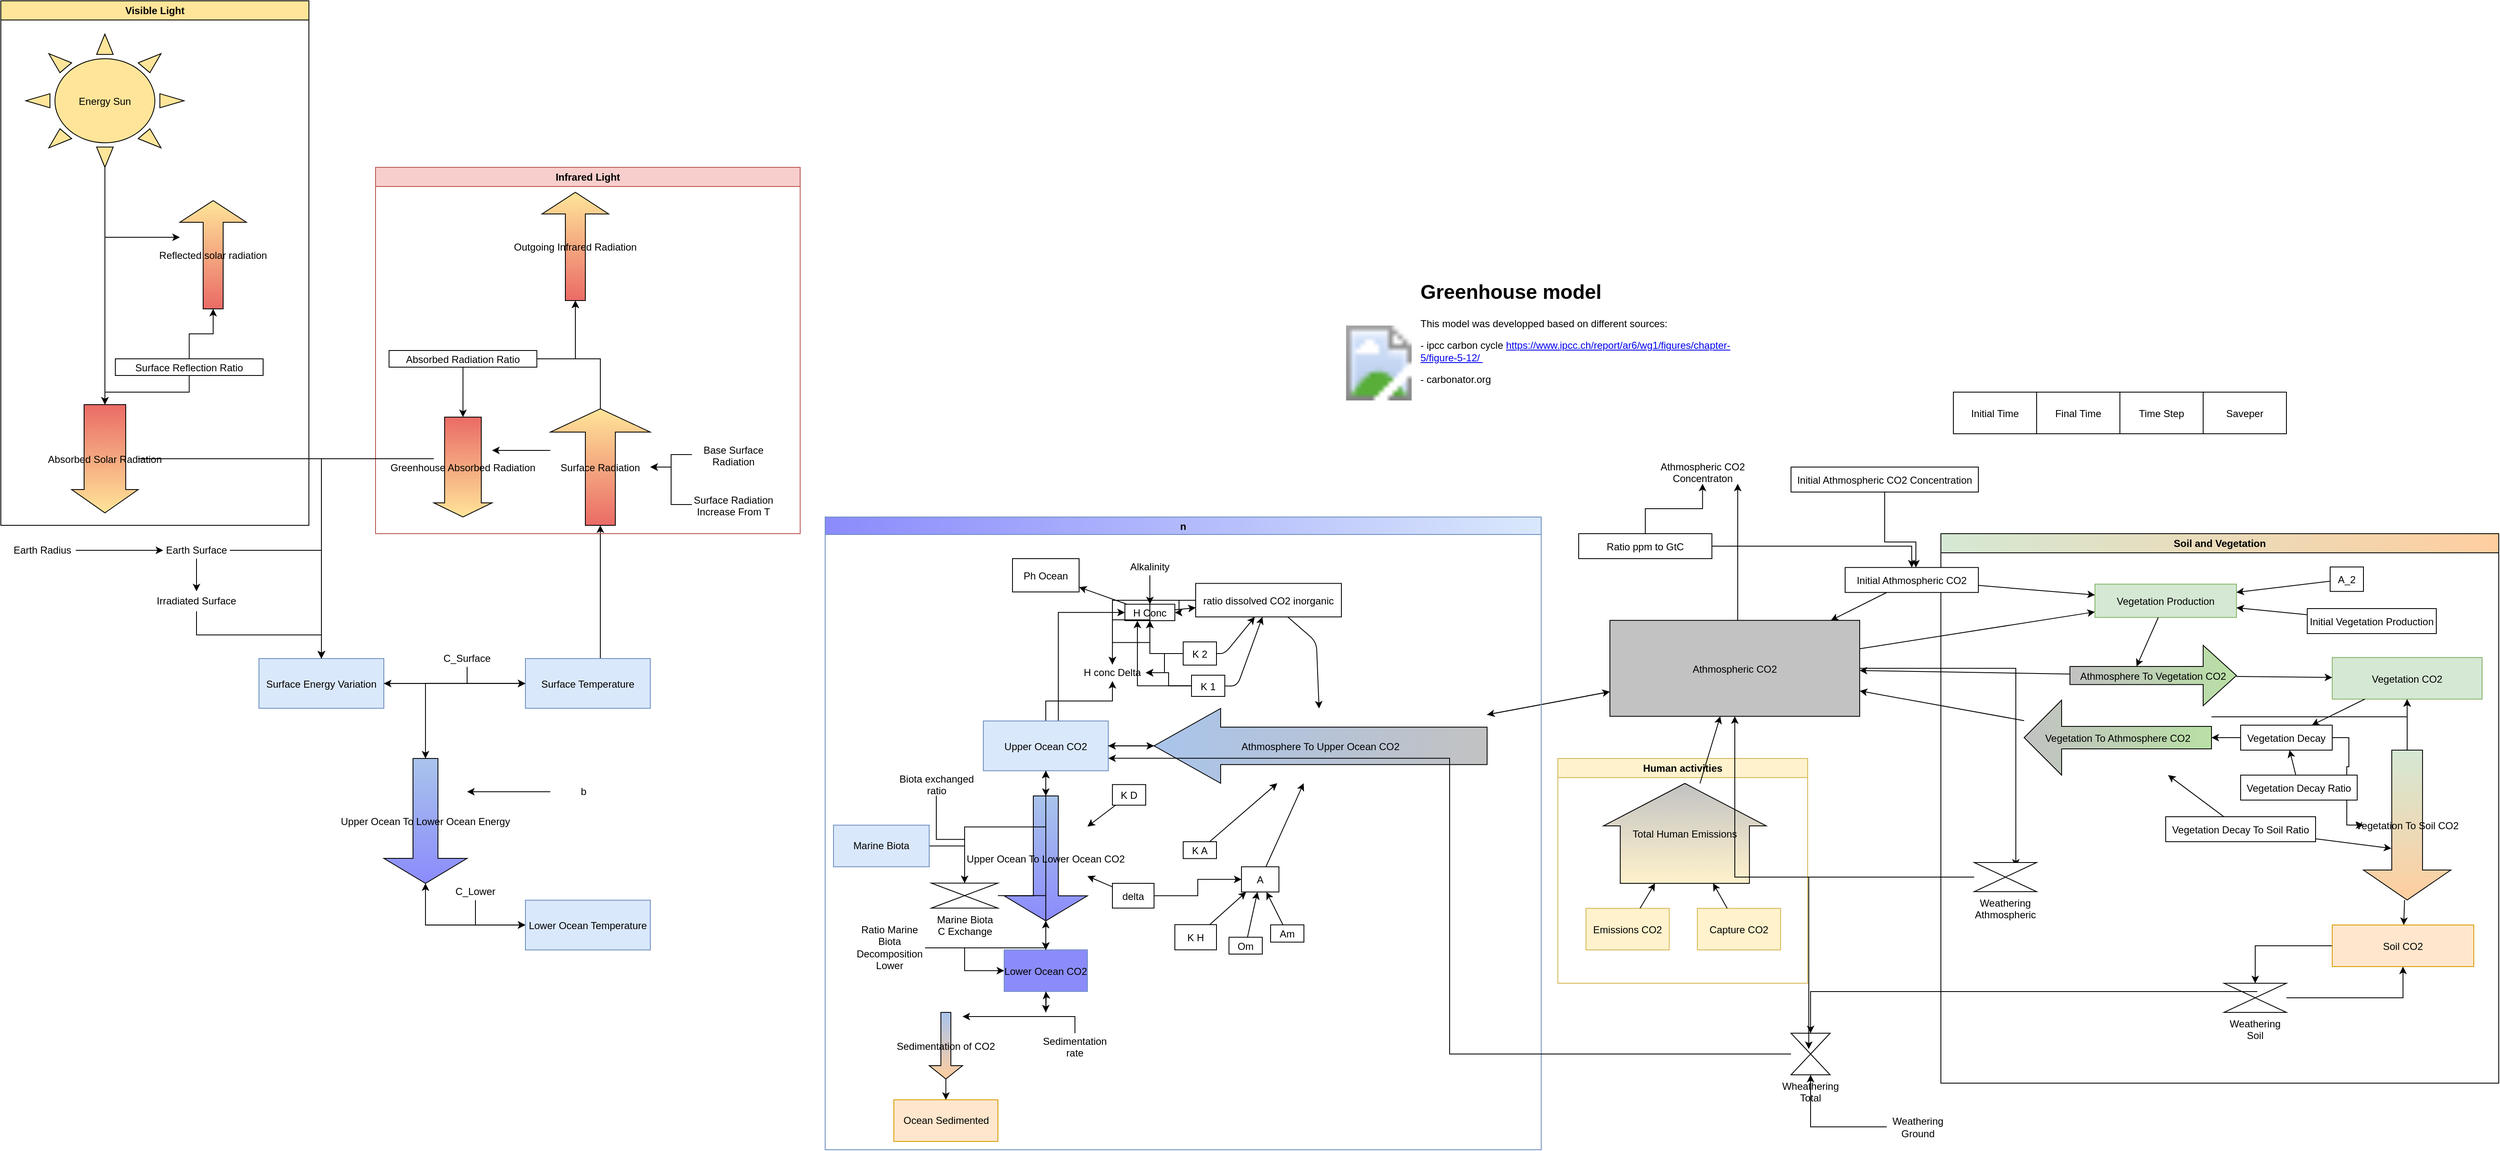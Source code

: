 <mxfile compressed="false" version="20.6.2" type="device">
  <diagram id="pysd_drawio_sectionmy_model" name="my_model">
    <mxGraphModel dx="3814" dy="1712" grid="1" gridSize="10" guides="1" tooltips="1" connect="1" arrows="1" fold="1" page="1" pageScale="1" pageWidth="850" pageHeight="1100" math="0" shadow="0">
      <root>
        <mxCell id="0" />
        <mxCell id="1" parent="0" />
        <UserObject label="%Name%" placeholders="1" Name="Initial Time" Doc="Pre industrial time" Unit="y" _initial="1750" _pysd_type="ControlVar" _equation="" id="pysddrawio-element-0">
          <mxCell style="fillColor=#FFFFFF;" parent="1" vertex="1">
            <mxGeometry x="25" y="170" width="100" height="50" as="geometry" />
          </mxCell>
        </UserObject>
        <UserObject label="%Name%" placeholders="1" Name="Final Time" Doc="End of the century" Unit="y" _initial="2100" _pysd_type="ControlVar" _equation="" id="pysddrawio-element-1">
          <mxCell style="fillColor=#FFFFFF;" parent="1" vertex="1">
            <mxGeometry x="125" y="170" width="100" height="50" as="geometry" />
          </mxCell>
        </UserObject>
        <UserObject label="%Name%" placeholders="1" Name="Time Step" Doc="Time step of the simulation" Unit="y" _initial="0.01" _pysd_type="ControlVar" _equation="" id="pysddrawio-element-2">
          <mxCell style="fillColor=#FFFFFF;" parent="1" vertex="1">
            <mxGeometry x="225" y="170" width="100" height="50" as="geometry" />
          </mxCell>
        </UserObject>
        <UserObject label="%Name%" placeholders="1" Name="Saveper" Doc="" Unit="" _initial="1" _pysd_type="ControlVar" _equation="" id="pysddrawio-element-3">
          <mxCell style="fillColor=#FFFFFF;" parent="1" vertex="1">
            <mxGeometry x="325" y="170" width="100" height="50" as="geometry" />
          </mxCell>
        </UserObject>
        <mxCell id="oy1snoEaVPCmk3zSV_ph-2" style="rounded=0;orthogonalLoop=1;jettySize=auto;html=1;edgeStyle=orthogonalEdgeStyle;" parent="1" source="pysddrawio-element-6" target="oy1snoEaVPCmk3zSV_ph-1" edge="1">
          <mxGeometry relative="1" as="geometry">
            <Array as="points">
              <mxPoint x="-234" y="340" />
              <mxPoint x="-234" y="340" />
            </Array>
          </mxGeometry>
        </mxCell>
        <mxCell id="nml4sl0TPDIv7QjSCLen-27" style="edgeStyle=orthogonalEdgeStyle;rounded=0;orthogonalLoop=1;jettySize=auto;html=1;entryX=0.667;entryY=0.143;entryDx=0;entryDy=0;entryPerimeter=0;" parent="1" source="pysddrawio-element-6" target="nml4sl0TPDIv7QjSCLen-20" edge="1">
          <mxGeometry relative="1" as="geometry" />
        </mxCell>
        <UserObject label="%Name%" placeholders="1" Name="Athmospheric CO2" Doc="Quantity of CO2 in the athmosphere" Unit="GtC" _initial="Initial Athmospheric CO2" _equation="Vegetation To Athmosphere CO2  - Athmosphere To Vegetation CO2 - Athmosphere To Upper Ocean CO2 +  Total Human Emissions -  Weathering Athmospheric " _pysd_type="IntegStructure" id="pysddrawio-element-6">
          <mxCell style="fillColor=#C2C2C2;" parent="1" vertex="1">
            <mxGeometry x="-387.5" y="444.13" width="300" height="115.25" as="geometry" />
          </mxCell>
        </UserObject>
        <mxCell id="pysddrawio-edge-pysddrawio-element-6-athmosphere_to_upper_ocean_CO2" style="" parent="1" source="pysddrawio-element-21" target="pysddrawio-element-6" edge="1">
          <mxGeometry relative="1" as="geometry" />
        </mxCell>
        <mxCell id="pysddrawio-edge-pysddrawio-element-6-athmosphere_to_vegetation_CO2" parent="1" source="pysddrawio-element-17" target="pysddrawio-element-6" edge="1">
          <mxGeometry relative="1" as="geometry" />
        </mxCell>
        <mxCell id="pysddrawio-edge-pysddrawio-element-6-vegetation_to_athmosphere_CO2" parent="1" source="pysddrawio-element-18" target="pysddrawio-element-6" edge="1">
          <mxGeometry relative="1" as="geometry" />
        </mxCell>
        <mxCell id="pysddrawio-edge-pysddrawio-element-6-initial_athmospheric_CO2" parent="1" source="pysddrawio-element-7" target="pysddrawio-element-6" edge="1">
          <mxGeometry relative="1" as="geometry" />
        </mxCell>
        <mxCell id="pysddrawio-edge-pysddrawio-element-21-athmospheric_CO2" parent="1" source="pysddrawio-element-6" target="pysddrawio-element-21" edge="1">
          <mxGeometry relative="1" as="geometry">
            <mxPoint x="-390" y="510" as="sourcePoint" />
          </mxGeometry>
        </mxCell>
        <mxCell id="pysddrawio-edge-pysddrawio-element-29-athmospheric_CO2" parent="1" source="pysddrawio-element-6" target="pysddrawio-element-29" edge="1">
          <mxGeometry relative="1" as="geometry" />
        </mxCell>
        <mxCell id="zKRX4OInFKanUc5N_s94-9" value="n" style="swimlane;startSize=21;fillColor=#dae8fc;strokeColor=#6c8ebf;gradientColor=#8B8BFC;gradientDirection=west;" parent="1" vertex="1">
          <mxGeometry x="-1330" y="320" width="860" height="760" as="geometry">
            <mxRectangle x="-1110" y="388.75" width="80" height="30" as="alternateBounds" />
          </mxGeometry>
        </mxCell>
        <mxCell id="nwHB4C_KlUpbsb4T8HCU-8" style="edgeStyle=orthogonalEdgeStyle;rounded=0;orthogonalLoop=1;jettySize=auto;html=1;entryX=0;entryY=0.5;entryDx=0;entryDy=0;" parent="zKRX4OInFKanUc5N_s94-9" source="pysddrawio-element-8" target="pysddrawio-element-12" edge="1">
          <mxGeometry relative="1" as="geometry">
            <Array as="points">
              <mxPoint x="280" y="115" />
            </Array>
          </mxGeometry>
        </mxCell>
        <mxCell id="s2scJDhKUIBuhn0Kwmn--17" style="edgeStyle=orthogonalEdgeStyle;rounded=0;orthogonalLoop=1;jettySize=auto;html=1;" parent="zKRX4OInFKanUc5N_s94-9" source="pysddrawio-element-8" target="s2scJDhKUIBuhn0Kwmn--15" edge="1">
          <mxGeometry relative="1" as="geometry" />
        </mxCell>
        <UserObject label="%Name%" placeholders="1" Name="Upper Ocean CO2" Doc="Quantity of CO2 in the upper part of the ocean" Unit="GtC" _initial="1000" _equation="Athmosphere To Upper Ocean CO2 - Upper Ocean To Lower Ocean CO2 -  Ratio Marine Biota Decomposition Lower *  Marine Biota C Exchange +  Wheathering Total " _pysd_type="IntegStructure" id="pysddrawio-element-8">
          <mxCell style="fillColor=#dae8fc;strokeColor=#6c8ebf;" parent="zKRX4OInFKanUc5N_s94-9" vertex="1">
            <mxGeometry x="190" y="244.99" width="150" height="59.76" as="geometry" />
          </mxCell>
        </UserObject>
        <mxCell id="nwHB4C_KlUpbsb4T8HCU-13" style="edgeStyle=orthogonalEdgeStyle;rounded=0;orthogonalLoop=1;jettySize=auto;html=1;" parent="zKRX4OInFKanUc5N_s94-9" source="pysddrawio-element-9" edge="1">
          <mxGeometry relative="1" as="geometry">
            <mxPoint x="265.0" y="595" as="targetPoint" />
          </mxGeometry>
        </mxCell>
        <UserObject label="%Name%" placeholders="1" Name="Lower Ocean CO2" Doc="Quantity of CO2 in the Lower part of the ocean" Unit="GtC" _initial="37100" _equation="Upper Ocean To Lower Ocean CO2 -  Sedimentation of CO2 + Marine Biota C Exchange * Ratio Marine Biota Decomposition Lower" _pysd_type="IntegStructure" id="pysddrawio-element-9">
          <mxCell style="fillColor=#8B8BFC;strokeColor=#6c8ebf;" parent="zKRX4OInFKanUc5N_s94-9" vertex="1">
            <mxGeometry x="215" y="519.87" width="100" height="50" as="geometry" />
          </mxCell>
        </UserObject>
        <UserObject label="%Name%" placeholders="1" Name="Am" Doc="Number of moles in athmosphere" Unit="mol" _pysd_type="AbstractUnchangeableConstant" _initial="1.77e+20" _equation="" id="pysddrawio-element-14">
          <mxCell style="fillColor=#FFFFFF;" parent="zKRX4OInFKanUc5N_s94-9" vertex="1">
            <mxGeometry x="535" y="489.87" width="40" height="20.75" as="geometry" />
          </mxCell>
        </UserObject>
        <UserObject label="%Name%" placeholders="1" Name="Athmosphere To Upper Ocean CO2" Doc="Transfer of CO2 from athmosphere to upper_ocean" Unit="GtC/year" _equation="K A *( Athmospheric CO2 -  A *  ratio dissolved CO2 inorganic   * Upper Ocean CO2)" _pysd_type="AbstractElement" _initial="" id="pysddrawio-element-21">
          <mxCell style="shape=singleArrow;direction=west;fillColor=#C2C2C2;gradientColor=#A9C4EB;gradientDirection=east;arrowWidth=0.501;arrowSize=0.2;" parent="zKRX4OInFKanUc5N_s94-9" vertex="1">
            <mxGeometry x="395" y="230" width="400" height="89.75" as="geometry" />
          </mxCell>
        </UserObject>
        <UserObject label="%Name%" placeholders="1" Name="Upper Ocean To Lower Ocean CO2" Doc="Transfer of CO2 from upper_ocean to lower_ocean" Unit="GtC/year" _equation="K D *( Upper Ocean CO2 - Lower Ocean CO2 / delta)" _pysd_type="AbstractElement" _initial="" id="pysddrawio-element-22">
          <mxCell style="shape=singleArrow;direction=south;fillColor=#A9C4EB;gradientColor=#8B8BFC;gradientDirection=east;" parent="zKRX4OInFKanUc5N_s94-9" vertex="1">
            <mxGeometry x="215" y="335" width="100" height="150" as="geometry" />
          </mxCell>
        </UserObject>
        <UserObject label="%Name%" placeholders="1" Name="K A" Doc="inverse exchange timescales between athmosphere and upper ocean" Unit="1/year" _pysd_type="AbstractUnchangeableConstant" _initial="0.2" _equation="" id="pysddrawio-element-32">
          <mxCell style="fillColor=#FFFFFF;" parent="zKRX4OInFKanUc5N_s94-9" vertex="1">
            <mxGeometry x="430" y="390" width="40" height="20.25" as="geometry" />
          </mxCell>
        </UserObject>
        <UserObject label="%Name%" placeholders="1" Name="K D" Doc="inverse exchange timescales between Lower and upper ocean" Unit="year-1" _pysd_type="AbstractUnchangeableConstant" _initial="0.05" _equation="" id="pysddrawio-element-33">
          <mxCell style="fillColor=#FFFFFF;" parent="zKRX4OInFKanUc5N_s94-9" vertex="1">
            <mxGeometry x="345" y="321.37" width="40" height="24.75" as="geometry" />
          </mxCell>
        </UserObject>
        <UserObject label="%Name%" placeholders="1" Name="A" Doc="ratio of atmosphere to ocean concentration at equilibrium, which is weakly dependent on temperature: a warmer ocean holds less dissolved CO2" Unit="-" _equation="K H * Am / (Om / ( delta + 1))" _pysd_type="AbstractElement" _initial="" id="pysddrawio-element-36">
          <mxCell style="fillColor=#FFFFFF;" parent="zKRX4OInFKanUc5N_s94-9" vertex="1">
            <mxGeometry x="500" y="420.12" width="45" height="30.25" as="geometry" />
          </mxCell>
        </UserObject>
        <mxCell id="Mwx1uwERBJm13ALXioPN-1" style="edgeStyle=orthogonalEdgeStyle;rounded=0;orthogonalLoop=1;jettySize=auto;html=1;" parent="zKRX4OInFKanUc5N_s94-9" source="pysddrawio-element-38" target="pysddrawio-element-36" edge="1">
          <mxGeometry relative="1" as="geometry" />
        </mxCell>
        <UserObject label="%Name%" placeholders="1" Name="delta" Doc="the ratio of Lower to upper ocean volume (∼ 50)," Unit="-" _pysd_type="AbstractUnchangeableConstant" _initial="50" _equation="" id="pysddrawio-element-38">
          <mxCell style="fillColor=#FFFFFF;" parent="zKRX4OInFKanUc5N_s94-9" vertex="1">
            <mxGeometry x="345" y="440" width="50" height="29.75" as="geometry" />
          </mxCell>
        </UserObject>
        <mxCell id="pysddrawio-edge-pysddrawio-element-8-athmosphere_to_upper_ocean_CO2" parent="zKRX4OInFKanUc5N_s94-9" source="pysddrawio-element-21" target="pysddrawio-element-8" edge="1">
          <mxGeometry relative="1" as="geometry" />
        </mxCell>
        <mxCell id="pysddrawio-edge-pysddrawio-element-8-upper_ocean_to_lower_ocean_CO2" parent="zKRX4OInFKanUc5N_s94-9" source="pysddrawio-element-22" target="pysddrawio-element-8" edge="1">
          <mxGeometry relative="1" as="geometry" />
        </mxCell>
        <mxCell id="pysddrawio-edge-pysddrawio-element-9-upper_ocean_to_lower_ocean_CO2" parent="zKRX4OInFKanUc5N_s94-9" source="pysddrawio-element-22" target="pysddrawio-element-9" edge="1">
          <mxGeometry relative="1" as="geometry" />
        </mxCell>
        <mxCell id="pysddrawio-edge-pysddrawio-element-21-upper_ocean_CO2" parent="zKRX4OInFKanUc5N_s94-9" source="pysddrawio-element-8" target="pysddrawio-element-21" edge="1">
          <mxGeometry relative="1" as="geometry" />
        </mxCell>
        <mxCell id="pysddrawio-edge-pysddrawio-element-21-k_a" parent="zKRX4OInFKanUc5N_s94-9" source="pysddrawio-element-32" target="pysddrawio-element-21" edge="1">
          <mxGeometry relative="1" as="geometry" />
        </mxCell>
        <mxCell id="pysddrawio-edge-pysddrawio-element-21-a" parent="zKRX4OInFKanUc5N_s94-9" source="pysddrawio-element-36" target="pysddrawio-element-21" edge="1">
          <mxGeometry relative="1" as="geometry" />
        </mxCell>
        <mxCell id="pysddrawio-edge-pysddrawio-element-22-lower_ocean_CO2" parent="zKRX4OInFKanUc5N_s94-9" source="pysddrawio-element-9" target="pysddrawio-element-22" edge="1">
          <mxGeometry relative="1" as="geometry" />
        </mxCell>
        <mxCell id="pysddrawio-edge-pysddrawio-element-22-upper_ocean_CO2" parent="zKRX4OInFKanUc5N_s94-9" source="pysddrawio-element-8" target="pysddrawio-element-22" edge="1">
          <mxGeometry relative="1" as="geometry" />
        </mxCell>
        <mxCell id="pysddrawio-edge-pysddrawio-element-22-k_d" parent="zKRX4OInFKanUc5N_s94-9" source="pysddrawio-element-33" target="pysddrawio-element-22" edge="1">
          <mxGeometry relative="1" as="geometry" />
        </mxCell>
        <mxCell id="pysddrawio-edge-pysddrawio-element-22-delta" parent="zKRX4OInFKanUc5N_s94-9" source="pysddrawio-element-38" target="pysddrawio-element-22" edge="1">
          <mxGeometry relative="1" as="geometry" />
        </mxCell>
        <mxCell id="pysddrawio-edge-pysddrawio-element-36-k_h" parent="zKRX4OInFKanUc5N_s94-9" source="pysddrawio-element-39" target="pysddrawio-element-36" edge="1">
          <mxGeometry relative="1" as="geometry" />
        </mxCell>
        <mxCell id="pysddrawio-edge-pysddrawio-element-36-om" parent="zKRX4OInFKanUc5N_s94-9" source="pysddrawio-element-15" target="pysddrawio-element-36" edge="1">
          <mxGeometry relative="1" as="geometry" />
        </mxCell>
        <mxCell id="pysddrawio-edge-pysddrawio-element-36-am" parent="zKRX4OInFKanUc5N_s94-9" source="pysddrawio-element-14" target="pysddrawio-element-36" edge="1">
          <mxGeometry relative="1" as="geometry" />
        </mxCell>
        <UserObject label="%Name%" placeholders="1" Name="Om" Doc="Number of moles in ocean" Unit="mol" _pysd_type="AbstractUnchangeableConstant" _initial="7.8e+22" _equation="" id="pysddrawio-element-15">
          <mxCell style="fillColor=#FFFFFF;" parent="zKRX4OInFKanUc5N_s94-9" vertex="1">
            <mxGeometry x="485" y="504.75" width="40" height="20.25" as="geometry" />
          </mxCell>
        </UserObject>
        <UserObject label="%Name%" placeholders="1" Name="K H" Doc="ratio of the molar concentrations of CO2 in atmosphere and ocean." Unit="-" _pysd_type="AbstractUnchangeableConstant" _initial="1230" id="pysddrawio-element-39">
          <mxCell style="fillColor=#FFFFFF;" parent="zKRX4OInFKanUc5N_s94-9" vertex="1">
            <mxGeometry x="420" y="489.62" width="50" height="30.25" as="geometry" />
          </mxCell>
        </UserObject>
        <UserObject label="%Name%" placeholders="1" Name="Ph Ocean" Doc="pH of the ocean" Unit="" _equation="- log(H Conc, 10)" _pysd_type="AbstractElement" _initial="" id="pysddrawio-element-13">
          <mxCell style="fillColor=default;" parent="zKRX4OInFKanUc5N_s94-9" vertex="1">
            <mxGeometry x="225" y="50" width="80" height="40" as="geometry" />
          </mxCell>
        </UserObject>
        <UserObject label="%Name%" placeholders="1" Name="H Conc" Doc="Concentration of hydrogen ions&#xa;The equation is obtained by solving a 2 order equation on the concentration, see paper doi:10.101/s10584-014-1224-y (use scihub ;) )" Unit="mol/kg" _pysd_type="AbstractElement" _equation="0.5 *   Upper Ocean CO2 /  Alkalinity * (  K 1 * ( 1 -  Alkalinity /  Upper Ocean CO2 ) +   sqrt(  H conc Delta )  )" _initial="" id="pysddrawio-element-12">
          <mxCell style="fillColor=#FFFFFF;" parent="zKRX4OInFKanUc5N_s94-9" vertex="1">
            <mxGeometry x="360" y="104.75" width="60" height="19.75" as="geometry" />
          </mxCell>
        </UserObject>
        <mxCell id="s2scJDhKUIBuhn0Kwmn--20" style="edgeStyle=orthogonalEdgeStyle;rounded=0;orthogonalLoop=1;jettySize=auto;html=1;" parent="zKRX4OInFKanUc5N_s94-9" source="pysddrawio-element-37" target="s2scJDhKUIBuhn0Kwmn--15" edge="1">
          <mxGeometry relative="1" as="geometry" />
        </mxCell>
        <mxCell id="s2scJDhKUIBuhn0Kwmn--22" style="edgeStyle=orthogonalEdgeStyle;rounded=0;orthogonalLoop=1;jettySize=auto;html=1;" parent="zKRX4OInFKanUc5N_s94-9" source="pysddrawio-element-37" target="pysddrawio-element-12" edge="1">
          <mxGeometry relative="1" as="geometry" />
        </mxCell>
        <UserObject label="%Name%" placeholders="1" Name="ratio dissolved CO2 inorganic " Doc="ratio of dissolved CO2 total ocean inorganic carbon at equilibrium, a strong function of aciditymore acidic seawater stores less inorganic carbon. Variation in B in particular alters uptakerates dramatically.&#xa;&#xa;Equation 8 of https://sci-hub.se/https://link.springer.com/article/10.101/s10584-014-1224-y" Unit="-" _equation="1.0 / (1.0 +( K 1 / H Conc) +( K 1 * K 2 / H Conc ^ 2))" _pysd_type="AbstractElement" _initial="" id="pysddrawio-element-37">
          <mxCell style="fillColor=#FFFFFF;" parent="zKRX4OInFKanUc5N_s94-9" vertex="1">
            <mxGeometry x="445" y="79.75" width="175" height="40.25" as="geometry" />
          </mxCell>
        </UserObject>
        <mxCell id="nwHB4C_KlUpbsb4T8HCU-9" style="edgeStyle=orthogonalEdgeStyle;rounded=0;orthogonalLoop=1;jettySize=auto;html=1;entryX=0.25;entryY=1;entryDx=0;entryDy=0;" parent="zKRX4OInFKanUc5N_s94-9" source="pysddrawio-element-34" target="pysddrawio-element-12" edge="1">
          <mxGeometry relative="1" as="geometry" />
        </mxCell>
        <mxCell id="s2scJDhKUIBuhn0Kwmn--18" style="edgeStyle=orthogonalEdgeStyle;rounded=0;orthogonalLoop=1;jettySize=auto;html=1;" parent="zKRX4OInFKanUc5N_s94-9" source="pysddrawio-element-34" target="s2scJDhKUIBuhn0Kwmn--15" edge="1">
          <mxGeometry relative="1" as="geometry" />
        </mxCell>
        <UserObject label="%Name%" placeholders="1" Name="K 1" Doc="dissociation constant" _pysd_type="AbstractUnchangeableConstant" Unit="mol/kg" _initial="8e-07" id="pysddrawio-element-34">
          <mxCell style="fillColor=#FFFFFF;" parent="zKRX4OInFKanUc5N_s94-9" vertex="1">
            <mxGeometry x="440" y="190" width="40" height="25.5" as="geometry" />
          </mxCell>
        </UserObject>
        <mxCell id="nwHB4C_KlUpbsb4T8HCU-10" style="edgeStyle=orthogonalEdgeStyle;rounded=0;orthogonalLoop=1;jettySize=auto;html=1;entryX=0.5;entryY=1;entryDx=0;entryDy=0;" parent="zKRX4OInFKanUc5N_s94-9" source="pysddrawio-element-35" target="pysddrawio-element-12" edge="1">
          <mxGeometry relative="1" as="geometry" />
        </mxCell>
        <mxCell id="s2scJDhKUIBuhn0Kwmn--19" style="edgeStyle=orthogonalEdgeStyle;rounded=0;orthogonalLoop=1;jettySize=auto;html=1;" parent="zKRX4OInFKanUc5N_s94-9" source="pysddrawio-element-35" target="s2scJDhKUIBuhn0Kwmn--15" edge="1">
          <mxGeometry relative="1" as="geometry" />
        </mxCell>
        <UserObject label="%Name%" placeholders="1" Name="K 2" Doc="dissociation constant" _pysd_type="AbstractUnchangeableConstant" Unit="mol/kg" _initial="4.53e-10" _equation="" id="pysddrawio-element-35">
          <mxCell style="fillColor=#FFFFFF;" parent="zKRX4OInFKanUc5N_s94-9" vertex="1">
            <mxGeometry x="430" y="150" width="40" height="27.87" as="geometry" />
          </mxCell>
        </UserObject>
        <mxCell id="s2scJDhKUIBuhn0Kwmn--16" style="edgeStyle=orthogonalEdgeStyle;rounded=0;orthogonalLoop=1;jettySize=auto;html=1;" parent="zKRX4OInFKanUc5N_s94-9" source="nwHB4C_KlUpbsb4T8HCU-6" target="s2scJDhKUIBuhn0Kwmn--15" edge="1">
          <mxGeometry relative="1" as="geometry" />
        </mxCell>
        <UserObject label="%Name%" placeholders="1" Name="Alkalinity" Doc="" Units="GtC" _initial="747" _pysd_type="AbstractUnchangeableConstant" _equation="" id="nwHB4C_KlUpbsb4T8HCU-6">
          <mxCell style="text;html=1;strokeColor=none;fillColor=none;align=center;verticalAlign=middle;whiteSpace=wrap;overflow=hidden;" parent="zKRX4OInFKanUc5N_s94-9" vertex="1">
            <mxGeometry x="350" y="50" width="80" height="20" as="geometry" />
          </mxCell>
        </UserObject>
        <mxCell id="pysddrawio-edge-pysddrawio-element-13-h_conc" parent="zKRX4OInFKanUc5N_s94-9" source="pysddrawio-element-12" target="pysddrawio-element-13" edge="1">
          <mxGeometry relative="1" as="geometry" />
        </mxCell>
        <mxCell id="pysddrawio-edge-pysddrawio-element-21-b" parent="zKRX4OInFKanUc5N_s94-9" source="pysddrawio-element-37" target="pysddrawio-element-21" edge="1">
          <mxGeometry relative="1" as="geometry">
            <Array as="points">
              <mxPoint x="590" y="150" />
            </Array>
          </mxGeometry>
        </mxCell>
        <mxCell id="pysddrawio-edge-pysddrawio-element-37-h_conc" parent="zKRX4OInFKanUc5N_s94-9" source="pysddrawio-element-12" target="pysddrawio-element-37" edge="1">
          <mxGeometry relative="1" as="geometry" />
        </mxCell>
        <mxCell id="pysddrawio-edge-pysddrawio-element-37-k_1" parent="zKRX4OInFKanUc5N_s94-9" source="pysddrawio-element-34" target="pysddrawio-element-37" edge="1">
          <mxGeometry relative="1" as="geometry">
            <Array as="points">
              <mxPoint x="495" y="203" />
            </Array>
          </mxGeometry>
        </mxCell>
        <mxCell id="pysddrawio-edge-pysddrawio-element-37-k_2" parent="zKRX4OInFKanUc5N_s94-9" source="pysddrawio-element-35" target="pysddrawio-element-37" edge="1">
          <mxGeometry relative="1" as="geometry">
            <Array as="points">
              <mxPoint x="480" y="164" />
            </Array>
          </mxGeometry>
        </mxCell>
        <mxCell id="nwHB4C_KlUpbsb4T8HCU-7" style="edgeStyle=orthogonalEdgeStyle;rounded=0;orthogonalLoop=1;jettySize=auto;html=1;" parent="zKRX4OInFKanUc5N_s94-9" source="nwHB4C_KlUpbsb4T8HCU-6" target="pysddrawio-element-12" edge="1">
          <mxGeometry relative="1" as="geometry" />
        </mxCell>
        <UserObject label="%Name%" placeholders="1" Name="Ocean Sedimented" Doc="CO2 sedimented in the ocean" Units="GtC" _initial="1750" _equation="Sedimentation of CO2" _pysd_type="IntegStructure" id="nwHB4C_KlUpbsb4T8HCU-11">
          <mxCell style="rounded=0;whiteSpace=wrap;html=1;fillColor=#ffe6cc;strokeColor=#d79b00;" parent="zKRX4OInFKanUc5N_s94-9" vertex="1">
            <mxGeometry x="82.5" y="700" width="125" height="50" as="geometry" />
          </mxCell>
        </UserObject>
        <mxCell id="nwHB4C_KlUpbsb4T8HCU-14" style="edgeStyle=orthogonalEdgeStyle;rounded=0;orthogonalLoop=1;jettySize=auto;html=1;" parent="zKRX4OInFKanUc5N_s94-9" source="nwHB4C_KlUpbsb4T8HCU-12" target="nwHB4C_KlUpbsb4T8HCU-11" edge="1">
          <mxGeometry relative="1" as="geometry" />
        </mxCell>
        <mxCell id="mjEazpnw9V3GUOyPWPrj-1" style="edgeStyle=orthogonalEdgeStyle;rounded=0;orthogonalLoop=1;jettySize=auto;html=1;" parent="zKRX4OInFKanUc5N_s94-9" target="pysddrawio-element-9" edge="1">
          <mxGeometry relative="1" as="geometry">
            <mxPoint x="265.0" y="595" as="sourcePoint" />
          </mxGeometry>
        </mxCell>
        <UserObject label="%Name%" placeholders="1" Name="Sedimentation of CO2" Doc="Quantity of CO2 sedimented in the ocean" Unit="GtC" _equation=" Lower Ocean CO2 *  Sedimentation rate " _pysd_type="AbstractElement" _initial="" id="nwHB4C_KlUpbsb4T8HCU-12">
          <mxCell style="shape=singleArrow;direction=south;fillColor=#A9C4EB;gradientDirection=east;gradientColor=#FFCE9F;" parent="zKRX4OInFKanUc5N_s94-9" vertex="1">
            <mxGeometry x="125" y="595" width="40" height="80" as="geometry" />
          </mxCell>
        </UserObject>
        <mxCell id="nwHB4C_KlUpbsb4T8HCU-17" style="edgeStyle=orthogonalEdgeStyle;rounded=0;orthogonalLoop=1;jettySize=auto;html=1;" parent="zKRX4OInFKanUc5N_s94-9" source="nwHB4C_KlUpbsb4T8HCU-16" target="nwHB4C_KlUpbsb4T8HCU-12" edge="1">
          <mxGeometry relative="1" as="geometry">
            <Array as="points">
              <mxPoint x="300" y="600" />
            </Array>
          </mxGeometry>
        </mxCell>
        <UserObject label="%Name%" placeholders="1" Name="Sedimentation rate" Doc="Obtained base on IPCC diagram, and caluclating what it should be assuming linear relationship &#xa;https://scied.ucar.edu/image/carbon-cycle-diagram-ipcc" Units="year-1" _initial="5.39e-6" _pysd_type="AbstractUnchangeableConstant" _equation="" id="nwHB4C_KlUpbsb4T8HCU-16">
          <mxCell style="text;html=1;strokeColor=none;fillColor=none;align=center;verticalAlign=middle;whiteSpace=wrap;overflow=hidden;" parent="zKRX4OInFKanUc5N_s94-9" vertex="1">
            <mxGeometry x="250" y="620" width="100" height="30" as="geometry" />
          </mxCell>
        </UserObject>
        <mxCell id="s2scJDhKUIBuhn0Kwmn--10" style="edgeStyle=orthogonalEdgeStyle;rounded=0;orthogonalLoop=1;jettySize=auto;html=1;entryX=0.5;entryY=0.5;entryDx=0;entryDy=0;entryPerimeter=0;" parent="zKRX4OInFKanUc5N_s94-9" source="s2scJDhKUIBuhn0Kwmn--1" target="s2scJDhKUIBuhn0Kwmn--2" edge="1">
          <mxGeometry relative="1" as="geometry" />
        </mxCell>
        <UserObject label="%Name%" placeholders="1" Name="Marine Biota" Doc="Marnine life (i Guess)&#xa;As I understand, the marine life is consuming carbon to grow up in the upper ocean, Then a part of this carbon is transferd to the lower ocean because of some processes" Units="GtC" _initial="3" _equation="0" _pysd_type="IntegStructure" id="s2scJDhKUIBuhn0Kwmn--1">
          <mxCell style="rounded=0;whiteSpace=wrap;html=1;fillColor=#dae8fc;strokeColor=#6c8ebf;" parent="zKRX4OInFKanUc5N_s94-9" vertex="1">
            <mxGeometry x="10" y="370.12" width="115" height="50" as="geometry" />
          </mxCell>
        </UserObject>
        <mxCell id="s2scJDhKUIBuhn0Kwmn--7" style="edgeStyle=orthogonalEdgeStyle;rounded=0;orthogonalLoop=1;jettySize=auto;html=1;" parent="zKRX4OInFKanUc5N_s94-9" source="s2scJDhKUIBuhn0Kwmn--2" target="pysddrawio-element-9" edge="1">
          <mxGeometry relative="1" as="geometry" />
        </mxCell>
        <mxCell id="s2scJDhKUIBuhn0Kwmn--8" style="edgeStyle=orthogonalEdgeStyle;rounded=0;orthogonalLoop=1;jettySize=auto;html=1;" parent="zKRX4OInFKanUc5N_s94-9" source="s2scJDhKUIBuhn0Kwmn--2" target="pysddrawio-element-8" edge="1">
          <mxGeometry relative="1" as="geometry" />
        </mxCell>
        <UserObject label="%Name%" placeholders="1" Name="Marine Biota C Exchange" Doc="" Units="GtC/y" _equation=" Marine Biota * Biota exchanged ratio " _pysd_type="AbstractElement" _initial="" id="s2scJDhKUIBuhn0Kwmn--2">
          <mxCell style="shape=collate;whiteSpace=wrap;html=1;points=[[0,0,0,0,0],[0,0.5,0,0,0],[0,1,0,0,0],[0.5,0,0,0,0],[0.5,0.5,0,0,0],[0.5,1,0,0,0],[1,0,0,0,0],[1,0.5,0,0,0],[1,1,0,0,0]];labelPosition=center;verticalLabelPosition=bottom;align=center;verticalAlign=top;" parent="zKRX4OInFKanUc5N_s94-9" vertex="1">
            <mxGeometry x="127.5" y="439.75" width="80" height="30" as="geometry" />
          </mxCell>
        </UserObject>
        <mxCell id="s2scJDhKUIBuhn0Kwmn--6" style="edgeStyle=orthogonalEdgeStyle;rounded=0;orthogonalLoop=1;jettySize=auto;html=1;" parent="zKRX4OInFKanUc5N_s94-9" source="s2scJDhKUIBuhn0Kwmn--5" target="pysddrawio-element-9" edge="1">
          <mxGeometry relative="1" as="geometry" />
        </mxCell>
        <mxCell id="s2scJDhKUIBuhn0Kwmn--9" style="edgeStyle=orthogonalEdgeStyle;rounded=0;orthogonalLoop=1;jettySize=auto;html=1;" parent="zKRX4OInFKanUc5N_s94-9" source="s2scJDhKUIBuhn0Kwmn--5" target="pysddrawio-element-8" edge="1">
          <mxGeometry relative="1" as="geometry" />
        </mxCell>
        <UserObject label="%Name%" placeholders="1" Name="Ratio Marine Biota Decomposition Lower" Doc="The ratio of marine biota decomposition that falls in the lower ocean part" Units="-" _initial="0.22" _pysd_type="AbstractUnchangeableConstant" _equation="" id="s2scJDhKUIBuhn0Kwmn--5">
          <mxCell style="text;html=1;strokeColor=none;fillColor=none;align=center;verticalAlign=middle;whiteSpace=wrap;overflow=hidden;" parent="zKRX4OInFKanUc5N_s94-9" vertex="1">
            <mxGeometry x="35" y="484.75" width="85" height="65.25" as="geometry" />
          </mxCell>
        </UserObject>
        <mxCell id="s2scJDhKUIBuhn0Kwmn--12" style="edgeStyle=orthogonalEdgeStyle;rounded=0;orthogonalLoop=1;jettySize=auto;html=1;" parent="zKRX4OInFKanUc5N_s94-9" source="s2scJDhKUIBuhn0Kwmn--11" target="s2scJDhKUIBuhn0Kwmn--2" edge="1">
          <mxGeometry relative="1" as="geometry" />
        </mxCell>
        <UserObject label="%Name%" placeholders="1" Name="Biota exchanged ratio" Doc="The ratio of the total biota that is exchanged with the ocean (it is estimated based on the ipcc picture)" Units="-" _initial="16.67" _pysd_type="AbstractUnchangeableConstant" _equation="" id="s2scJDhKUIBuhn0Kwmn--11">
          <mxCell style="text;html=1;strokeColor=none;fillColor=none;align=center;verticalAlign=middle;whiteSpace=wrap;overflow=hidden;" parent="zKRX4OInFKanUc5N_s94-9" vertex="1">
            <mxGeometry x="82.5" y="304.75" width="102" height="30" as="geometry" />
          </mxCell>
        </UserObject>
        <mxCell id="s2scJDhKUIBuhn0Kwmn--21" style="edgeStyle=orthogonalEdgeStyle;rounded=0;orthogonalLoop=1;jettySize=auto;html=1;" parent="zKRX4OInFKanUc5N_s94-9" source="s2scJDhKUIBuhn0Kwmn--15" target="pysddrawio-element-12" edge="1">
          <mxGeometry relative="1" as="geometry" />
        </mxCell>
        <UserObject label="%Name%" placeholders="1" Name="H conc Delta" Doc="The Delta of the second order equation for getting H conc" Units="-" _equation=" K 1 ^ 2  * ( Alkalinity / Upper Ocean CO2 -1) ^ 2 - 4* K 1 * K 2 * ( Alkalinity /  Upper Ocean CO2  ) * (  Alkalinity /  Upper Ocean CO2 - 2 )" _pysd_type="AbstractElement" _initial="" id="s2scJDhKUIBuhn0Kwmn--15">
          <mxCell style="text;html=1;strokeColor=none;fillColor=none;align=center;verticalAlign=middle;whiteSpace=wrap;overflow=hidden;" parent="zKRX4OInFKanUc5N_s94-9" vertex="1">
            <mxGeometry x="305" y="177" width="80" height="20" as="geometry" />
          </mxCell>
        </UserObject>
        <mxCell id="zKRX4OInFKanUc5N_s94-10" value="Soil and Vegetation" style="swimlane;whiteSpace=wrap;html=1;fillColor=#d5e8d4;gradientDirection=east;gradientColor=#FFCE9F;" parent="1" vertex="1">
          <mxGeometry x="10" y="340" width="670" height="660" as="geometry">
            <mxRectangle x="80" y="310" width="150" height="30" as="alternateBounds" />
          </mxGeometry>
        </mxCell>
        <UserObject label="%Name%" placeholders="1" Name="Vegetation CO2" Doc="Quantity of CO2 stored in the surface Vegetation" Unit="GtC" _initial="450" _equation="Athmosphere To Vegetation CO2 - Vegetation To Soil CO2 -  Vegetation To Athmosphere CO2 " _pysd_type="IntegStructure" id="pysddrawio-element-10">
          <mxCell style="fillColor=#d5e8d4;strokeColor=#82b366;" parent="zKRX4OInFKanUc5N_s94-10" vertex="1">
            <mxGeometry x="470" y="148.75" width="180" height="50" as="geometry" />
          </mxCell>
        </UserObject>
        <mxCell id="PBs-QWGJntuHzJPmtWAm-6" style="rounded=0;orthogonalLoop=1;jettySize=auto;html=1;entryX=0.5;entryY=0;entryDx=0;entryDy=0;entryPerimeter=0;edgeStyle=orthogonalEdgeStyle;" parent="zKRX4OInFKanUc5N_s94-10" source="pysddrawio-element-11" target="PBs-QWGJntuHzJPmtWAm-5" edge="1">
          <mxGeometry relative="1" as="geometry">
            <mxPoint x="320" y="495" as="targetPoint" />
          </mxGeometry>
        </mxCell>
        <UserObject label="%Name%" placeholders="1" Name="Soil CO2" Doc="Quantity of CO2 stored in the soil" Unit="GtC" _initial="1700" _equation="Vegetation To Soil CO2 - Weathering Soil " _pysd_type="IntegStructure" id="pysddrawio-element-11">
          <mxCell style="fillColor=#ffe6cc;strokeColor=#d79b00;" parent="zKRX4OInFKanUc5N_s94-10" vertex="1">
            <mxGeometry x="470" y="470" width="170" height="50" as="geometry" />
          </mxCell>
        </UserObject>
        <UserObject label="%Name%" placeholders="1" Name="Vegetation To Soil CO2" Doc="Transfer of CO2 from Vegetation to soil" Unit="GtC/year" _equation="Vegetation Decay To Soil Ratio *  Vegetation Decay " _pysd_type="AbstractElement" _initial="" id="pysddrawio-element-19">
          <mxCell style="shape=singleArrow;direction=south;arrowWidth=0.352;arrowSize=0.2;fillColor=#d5e8d4;gradientDirection=east;gradientColor=#FFCE9F;labelPosition=center;verticalLabelPosition=middle;align=center;verticalAlign=middle;" parent="zKRX4OInFKanUc5N_s94-10" vertex="1">
            <mxGeometry x="507.5" y="260" width="105" height="180" as="geometry" />
          </mxCell>
        </UserObject>
        <mxCell id="PBs-QWGJntuHzJPmtWAm-9" style="edgeStyle=orthogonalEdgeStyle;rounded=0;orthogonalLoop=1;jettySize=auto;html=1;" parent="zKRX4OInFKanUc5N_s94-10" source="pysddrawio-element-25" target="pysddrawio-element-18" edge="1">
          <mxGeometry relative="1" as="geometry" />
        </mxCell>
        <mxCell id="PBs-QWGJntuHzJPmtWAm-10" style="edgeStyle=orthogonalEdgeStyle;rounded=0;orthogonalLoop=1;jettySize=auto;html=1;" parent="zKRX4OInFKanUc5N_s94-10" source="pysddrawio-element-25" target="pysddrawio-element-19" edge="1">
          <mxGeometry relative="1" as="geometry" />
        </mxCell>
        <UserObject label="%Name%" placeholders="1" Name="Vegetation Decay" Doc="net primary production by terrestrial plants" Unit="kg/year" _equation="Vegetation CO2 * Vegetation Decay Ratio" id="pysddrawio-element-25">
          <mxCell style="fillColor=#FFFFFF;" parent="zKRX4OInFKanUc5N_s94-10" vertex="1">
            <mxGeometry x="360" y="230" width="110" height="30" as="geometry" />
          </mxCell>
        </UserObject>
        <UserObject label="%Name%" placeholders="1" Name="Vegetation Decay Ratio" Doc="proportion of Vegetation that decays" Unit="-" _pysd_type="AbstractUnchangeableConstant" _initial="0.087" id="pysddrawio-element-26">
          <mxCell style="fillColor=#FFFFFF;" parent="zKRX4OInFKanUc5N_s94-10" vertex="1">
            <mxGeometry x="360" y="290" width="140" height="30" as="geometry" />
          </mxCell>
        </UserObject>
        <UserObject label="%Name%" placeholders="1" Name="Vegetation Production" Doc="net primary production by terrestrial plants" Unit="GtC/year" _equation="Initial Vegetation Production *( 1 - A_2 * (Athmospheric CO2 - Initial Athmospheric CO2))" _pysd_type="AbstractElement" _initial="" id="pysddrawio-element-29">
          <mxCell style="fillColor=#d5e8d4;strokeColor=#82b366;" parent="zKRX4OInFKanUc5N_s94-10" vertex="1">
            <mxGeometry x="185" y="60.62" width="170" height="40" as="geometry" />
          </mxCell>
        </UserObject>
        <UserObject label="%Name%" placeholders="1" Name="Initial Vegetation Production" Doc="Vegetation production at the start of the simulation" Unit="GtC/year" _initial="0.025" _pysd_type="AbstractUnchangeableConstant" _equation="" id="pysddrawio-element-30">
          <mxCell style="fillColor=#FFFFFF;" parent="zKRX4OInFKanUc5N_s94-10" vertex="1">
            <mxGeometry x="440" y="90" width="155" height="30" as="geometry" />
          </mxCell>
        </UserObject>
        <UserObject label="%Name%" placeholders="1" Name="A_2" Doc="constant of Vegetation" Unit="-/GtC" _initial="0.0" _pysd_type="AbstractUnchangeableConstant" _equation="" id="pysddrawio-element-31">
          <mxCell style="fillColor=#FFFFFF;" parent="zKRX4OInFKanUc5N_s94-10" vertex="1">
            <mxGeometry x="467.5" y="40" width="40" height="29.38" as="geometry" />
          </mxCell>
        </UserObject>
        <mxCell id="pysddrawio-edge-pysddrawio-element-10-vegetation_to_soil_CO2" parent="zKRX4OInFKanUc5N_s94-10" source="pysddrawio-element-19" target="pysddrawio-element-10" edge="1">
          <mxGeometry relative="1" as="geometry" />
        </mxCell>
        <mxCell id="pysddrawio-edge-pysddrawio-element-10-athmosphere_to_vegetation_CO2" parent="zKRX4OInFKanUc5N_s94-10" source="pysddrawio-element-17" target="pysddrawio-element-10" edge="1">
          <mxGeometry relative="1" as="geometry" />
        </mxCell>
        <mxCell id="pysddrawio-edge-pysddrawio-element-11-vegetation_to_soil_CO2" parent="zKRX4OInFKanUc5N_s94-10" source="pysddrawio-element-19" target="pysddrawio-element-11" edge="1">
          <mxGeometry relative="1" as="geometry" />
        </mxCell>
        <mxCell id="pysddrawio-edge-pysddrawio-element-17-vegetation_production" style="entryX=0;entryY=0;entryDx=80;entryDy=25.375;entryPerimeter=0;" parent="zKRX4OInFKanUc5N_s94-10" source="pysddrawio-element-29" target="pysddrawio-element-17" edge="1">
          <mxGeometry relative="1" as="geometry" />
        </mxCell>
        <mxCell id="pysddrawio-edge-pysddrawio-element-19-vegetation_decay_to_soil_ratio" style="entryX=0.656;entryY=0.681;entryDx=0;entryDy=0;entryPerimeter=0;" parent="zKRX4OInFKanUc5N_s94-10" source="pysddrawio-element-27" target="pysddrawio-element-19" edge="1">
          <mxGeometry relative="1" as="geometry" />
        </mxCell>
        <mxCell id="pysddrawio-edge-pysddrawio-element-25-vegetation_CO2" parent="zKRX4OInFKanUc5N_s94-10" source="pysddrawio-element-10" target="pysddrawio-element-25" edge="1">
          <mxGeometry relative="1" as="geometry" />
        </mxCell>
        <mxCell id="pysddrawio-edge-pysddrawio-element-25-vegetation_decay_ratio" parent="zKRX4OInFKanUc5N_s94-10" source="pysddrawio-element-26" target="pysddrawio-element-25" edge="1">
          <mxGeometry relative="1" as="geometry" />
        </mxCell>
        <mxCell id="pysddrawio-edge-pysddrawio-element-29-a_2" parent="zKRX4OInFKanUc5N_s94-10" source="pysddrawio-element-31" target="pysddrawio-element-29" edge="1">
          <mxGeometry relative="1" as="geometry" />
        </mxCell>
        <mxCell id="pysddrawio-edge-pysddrawio-element-29-vegetation_production_0" parent="zKRX4OInFKanUc5N_s94-10" source="pysddrawio-element-30" target="pysddrawio-element-29" edge="1">
          <mxGeometry relative="1" as="geometry" />
        </mxCell>
        <UserObject label="%Name%" placeholders="1" Name="Athmosphere To Vegetation CO2" Doc="Transfer of CO2 from athmosphere to Vegetation" Unit="GtC/year" _pysd_type="AbstractElement" _equation=" Vegetation Production " _initial="" id="pysddrawio-element-17">
          <mxCell style="shape=singleArrow;gradientColor=#B9E0A5;fillColor=#C2C2C2;gradientDirection=east;" parent="zKRX4OInFKanUc5N_s94-10" vertex="1">
            <mxGeometry x="155" y="134.13" width="200" height="72.5" as="geometry" />
          </mxCell>
        </UserObject>
        <mxCell id="PBs-QWGJntuHzJPmtWAm-8" style="edgeStyle=orthogonalEdgeStyle;rounded=0;orthogonalLoop=1;jettySize=auto;html=1;" parent="zKRX4OInFKanUc5N_s94-10" source="pysddrawio-element-18" target="pysddrawio-element-10" edge="1">
          <mxGeometry relative="1" as="geometry">
            <Array as="points">
              <mxPoint x="560" y="220" />
            </Array>
          </mxGeometry>
        </mxCell>
        <UserObject label="%Name%" placeholders="1" Name="Vegetation To Athmosphere CO2" Doc="Transfer of CO2 from Vegetation to athmosphere.&#xa;(Respiration and Detritus decomposition)" Unit="GtC/year" _equation="(1 - Vegetation Decay To Soil Ratio) *  Vegetation Decay " _pysd_type="AbstractElement" _initial="" id="pysddrawio-element-18">
          <mxCell style="shape=singleArrow;direction=west;gradientColor=#B9E0A5;fillColor=#C2C2C2;gradientDirection=west;" parent="zKRX4OInFKanUc5N_s94-10" vertex="1">
            <mxGeometry x="100" y="200" width="225" height="90" as="geometry" />
          </mxCell>
        </UserObject>
        <UserObject label="%Name%" placeholders="1" Name="Vegetation Decay To Soil Ratio" Doc="proportion from the decaying Vegetation that goes to the soil" Unit="-" _pysd_type="AbstractUnchangeableConstant" _initial="0.0" _equation="" id="pysddrawio-element-27">
          <mxCell style="fillColor=#FFFFFF;" parent="zKRX4OInFKanUc5N_s94-10" vertex="1">
            <mxGeometry x="270" y="340" width="180" height="30" as="geometry" />
          </mxCell>
        </UserObject>
        <mxCell id="pysddrawio-edge-pysddrawio-element-18-vegetation_decay_to_soil_ratio" parent="zKRX4OInFKanUc5N_s94-10" source="pysddrawio-element-27" target="pysddrawio-element-18" edge="1">
          <mxGeometry relative="1" as="geometry" />
        </mxCell>
        <UserObject label="%Name%" placeholders="1" Name="Weathering Athmospheric" Doc="Wheathering of athmospheric CO2 into rivers" Units="GtC/y" _equation=" Athmospheric CO2 " _pysd_type="LinearDependencyStructure" _initial="0.2" id="nml4sl0TPDIv7QjSCLen-20">
          <mxCell style="shape=collate;whiteSpace=wrap;html=1;points=[[0,0,0,0,0],[0,0.5,0,0,0],[0,1,0,0,0],[0.5,0,0,0,0],[0.5,0.5,0,0,0],[0.5,1,0,0,0],[1,0,0,0,0],[1,0.5,0,0,0],[1,1,0,0,0]];labelPosition=center;verticalLabelPosition=bottom;align=center;verticalAlign=top;" parent="zKRX4OInFKanUc5N_s94-10" vertex="1">
            <mxGeometry x="40" y="395" width="75" height="35" as="geometry" />
          </mxCell>
        </UserObject>
        <mxCell id="PBs-QWGJntuHzJPmtWAm-7" style="edgeStyle=orthogonalEdgeStyle;rounded=0;orthogonalLoop=1;jettySize=auto;html=1;" parent="zKRX4OInFKanUc5N_s94-10" source="PBs-QWGJntuHzJPmtWAm-5" target="pysddrawio-element-11" edge="1">
          <mxGeometry relative="1" as="geometry" />
        </mxCell>
        <UserObject label="%Name%" placeholders="1" Name="Weathering Soil" Doc="Wheathering of soil CO2 into rivers" Units="GtC/y" _equation=" Soil CO2 " _pysd_type="LinearDependencyStructure" _initial="2.5" id="PBs-QWGJntuHzJPmtWAm-5">
          <mxCell style="shape=collate;whiteSpace=wrap;html=1;points=[[0,0,0,0,0],[0,0.5,0,0,0],[0,1,0,0,0],[0.5,0,0,0,0],[0.5,0.5,0,0,0],[0.5,1,0,0,0],[1,0,0,0,0],[1,0.5,0,0,0],[1,1,0,0,0]];labelPosition=center;verticalLabelPosition=bottom;align=center;verticalAlign=top;" parent="zKRX4OInFKanUc5N_s94-10" vertex="1">
            <mxGeometry x="340" y="540" width="75" height="35" as="geometry" />
          </mxCell>
        </UserObject>
        <UserObject label="%Name%" placeholders="1" Name="Initial Athmospheric CO2" Doc="Initial Quantity of CO2 in the athmosphere" Unit="GtC" _initial="" _pysd_type="AbstractElement" _equation=" Initial Athmospheric CO2 Concentration *  Ratio ppm to GtC " id="pysddrawio-element-7">
          <mxCell style="fillColor=#FFFFFF;" parent="1" vertex="1">
            <mxGeometry x="-105" y="380.62" width="160" height="30" as="geometry" />
          </mxCell>
        </UserObject>
        <mxCell id="pysddrawio-edge-pysddrawio-element-29-initial_athmospheric_CO2" parent="1" source="pysddrawio-element-7" target="pysddrawio-element-29" edge="1">
          <mxGeometry relative="1" as="geometry" />
        </mxCell>
        <mxCell id="zKRX4OInFKanUc5N_s94-19" value="Human activities" style="swimlane;whiteSpace=wrap;html=1;fillColor=#fff2cc;gradientDirection=east;strokeColor=#d6b656;" parent="1" vertex="1">
          <mxGeometry x="-450" y="610" width="300" height="270" as="geometry">
            <mxRectangle x="-390" y="610" width="140" height="30" as="alternateBounds" />
          </mxGeometry>
        </mxCell>
        <UserObject label="%Name%" placeholders="1" Name="Emissions CO2" Doc="Emission of Green house Gas from human activities" Unit="GtC/year" _pysd_type="AbstractUnchangeableConstant" _initial="0.0" _equation="" id="pysddrawio-element-4">
          <mxCell style="fillColor=#FFF2CC;strokeColor=#d6b656;" parent="zKRX4OInFKanUc5N_s94-19" vertex="1">
            <mxGeometry x="33.75" y="180" width="100" height="50" as="geometry" />
          </mxCell>
        </UserObject>
        <UserObject label="%Name%" placeholders="1" Name="Capture CO2" Doc="Capture of CO2 from human activities" Unit="GtC/year" _initial="0.0" _pysd_type="AbstractUnchangeableConstant" _equation="" id="pysddrawio-element-5">
          <mxCell style="fillColor=#fff2cc;strokeColor=#d6b656;" parent="zKRX4OInFKanUc5N_s94-19" vertex="1">
            <mxGeometry x="167.5" y="180" width="100" height="50" as="geometry" />
          </mxCell>
        </UserObject>
        <UserObject label="%Name%" placeholders="1" Name="Total Human Emissions" Doc="The sum of all human activites" Unit="GtC/year" _equation=" Capture CO2   -  Emissions CO2 " _pysd_type="AbstractElement" _initial="" id="zKRX4OInFKanUc5N_s94-23">
          <mxCell style="shape=singleArrow;direction=north;rotation=0;gradientColor=#C2C2C2;gradientDirection=east;fillColor=#FFF2CC;arrowWidth=0.793;arrowSize=0.425;" parent="zKRX4OInFKanUc5N_s94-19" vertex="1">
            <mxGeometry x="54.69" y="30" width="195.62" height="120" as="geometry" />
          </mxCell>
        </UserObject>
        <mxCell id="pysddrawio-edge-pysddrawio-element-6-capture_CO2" parent="zKRX4OInFKanUc5N_s94-19" source="pysddrawio-element-5" target="zKRX4OInFKanUc5N_s94-23" edge="1">
          <mxGeometry relative="1" as="geometry" />
        </mxCell>
        <mxCell id="pysddrawio-edge-pysddrawio-element-6-emissions_CO2" parent="zKRX4OInFKanUc5N_s94-19" source="pysddrawio-element-4" target="zKRX4OInFKanUc5N_s94-23" edge="1">
          <mxGeometry relative="1" as="geometry" />
        </mxCell>
        <mxCell id="zKRX4OInFKanUc5N_s94-24" style="edgeStyle=none;rounded=0;orthogonalLoop=1;jettySize=auto;html=1;" parent="1" source="zKRX4OInFKanUc5N_s94-23" target="pysddrawio-element-6" edge="1">
          <mxGeometry relative="1" as="geometry" />
        </mxCell>
        <mxCell id="zKRX4OInFKanUc5N_s94-25" value="" style="shape=image;image=https://raw.githubusercontent.com/SDXorg/pysd/master/docs/images/PySD_Logo.svg;editable=0;resizable=1;movable=1;rotatable=0;fillColor=#FFF2CC;gradientColor=#C2C2C2;gradientDirection=east;" parent="1" vertex="1">
          <mxGeometry x="-710" y="90" width="90" height="90" as="geometry" />
        </mxCell>
        <mxCell id="kBvEYZFayFNenOKMjuo3-1" value="&lt;h1&gt;Greenhouse model&lt;/h1&gt;&lt;p&gt;This model was developped based on different sources:&amp;nbsp;&lt;/p&gt;&lt;p&gt;- ipcc carbon cycle&amp;nbsp;&lt;a href=&quot;https://www.ipcc.ch/report/ar6/wg1/figures/chapter-5/figure-5-12/&quot;&gt;https://www.ipcc.ch/report/ar6/wg1/figures/chapter-5/figure-5-12/&amp;nbsp;&lt;/a&gt;&lt;/p&gt;&lt;p&gt;&lt;span style=&quot;background-color: initial;&quot;&gt;- carbonator.org&lt;/span&gt;&lt;/p&gt;" style="text;html=1;strokeColor=none;fillColor=none;spacing=5;spacingTop=-20;whiteSpace=wrap;overflow=hidden;rounded=0;" parent="1" vertex="1">
          <mxGeometry x="-620" y="30" width="400" height="140" as="geometry" />
        </mxCell>
        <mxCell id="kBvEYZFayFNenOKMjuo3-37" style="edgeStyle=orthogonalEdgeStyle;rounded=0;orthogonalLoop=1;jettySize=auto;html=1;" parent="1" source="kBvEYZFayFNenOKMjuo3-2" target="kBvEYZFayFNenOKMjuo3-3" edge="1">
          <mxGeometry relative="1" as="geometry" />
        </mxCell>
        <UserObject label="%Name%" placeholders="1" Name="Surface Energy Variation" Doc="Total variation of the surface energy" Unit="W" _equation=" Absorbed Solar Radiation *  Irradiated Surface +  Greenhouse Absorbed Radiation *  Earth Surface -  Upper Ocean To Lower Ocean Energy " _pysd_type="AbstractElement" id="kBvEYZFayFNenOKMjuo3-2">
          <mxCell style="fillColor=#dae8fc;strokeColor=#6c8ebf;" parent="1" vertex="1">
            <mxGeometry x="-2010" y="490" width="150" height="59.76" as="geometry" />
          </mxCell>
        </UserObject>
        <mxCell id="kBvEYZFayFNenOKMjuo3-39" style="edgeStyle=orthogonalEdgeStyle;rounded=0;orthogonalLoop=1;jettySize=auto;html=1;" parent="1" source="kBvEYZFayFNenOKMjuo3-3" target="kBvEYZFayFNenOKMjuo3-12" edge="1">
          <mxGeometry relative="1" as="geometry">
            <Array as="points">
              <mxPoint x="-1600" y="450" />
              <mxPoint x="-1600" y="450" />
            </Array>
          </mxGeometry>
        </mxCell>
        <mxCell id="kBvEYZFayFNenOKMjuo3-47" style="edgeStyle=orthogonalEdgeStyle;rounded=0;orthogonalLoop=1;jettySize=auto;html=1;" parent="1" source="kBvEYZFayFNenOKMjuo3-3" target="kBvEYZFayFNenOKMjuo3-44" edge="1">
          <mxGeometry relative="1" as="geometry" />
        </mxCell>
        <UserObject label="%Name%" placeholders="1" Name="Surface Temperature" Doc="Average Temperature of the upper ocean and surface" Unit="K" _initial="288" _equation=" C_Surface *  Surface Energy Variation " _pysd_type="IntegStructure" id="kBvEYZFayFNenOKMjuo3-3">
          <mxCell style="fillColor=#dae8fc;strokeColor=#6c8ebf;" parent="1" vertex="1">
            <mxGeometry x="-1690" y="490" width="150" height="59.76" as="geometry" />
          </mxCell>
        </UserObject>
        <mxCell id="kBvEYZFayFNenOKMjuo3-6" style="edgeStyle=orthogonalEdgeStyle;rounded=0;orthogonalLoop=1;jettySize=auto;html=1;" parent="1" source="kBvEYZFayFNenOKMjuo3-4" target="kBvEYZFayFNenOKMjuo3-3" edge="1">
          <mxGeometry relative="1" as="geometry">
            <Array as="points">
              <mxPoint x="-1760" y="520" />
            </Array>
          </mxGeometry>
        </mxCell>
        <UserObject label="%Name%" placeholders="1" Name="C_Surface" Doc="Heat capacity of the surface" Units="J/K" _initial="200000" _pysd_type="AbstractUnchangeableConstant" _equation="" id="kBvEYZFayFNenOKMjuo3-4">
          <mxCell style="text;html=1;strokeColor=none;fillColor=none;align=center;verticalAlign=middle;whiteSpace=wrap;overflow=hidden;" parent="1" vertex="1">
            <mxGeometry x="-1800" y="480" width="80" height="20" as="geometry" />
          </mxCell>
        </UserObject>
        <mxCell id="kBvEYZFayFNenOKMjuo3-24" value="Visible Light" style="swimlane;whiteSpace=wrap;html=1;fillColor=#FFE599;gradientColor=#FFE599;gradientDirection=west;" parent="1" vertex="1">
          <mxGeometry x="-2320" y="-300" width="370" height="630" as="geometry" />
        </mxCell>
        <UserObject label="%Name%" placeholders="1" Name="Absorbed Solar Radiation" Doc="" Units="W/m2" _equation=" Energy Sun * ( 1 - Surface Reflection Ratio )" _pysd_type="AbstractElement" _initial="" id="kBvEYZFayFNenOKMjuo3-8">
          <mxCell style="shape=singleArrow;direction=south;fillColor=#EA6B66;gradientColor=#FFE599;gradientDirection=east;arrowWidth=0.625;arrowSize=0.215;" parent="kBvEYZFayFNenOKMjuo3-24" vertex="1">
            <mxGeometry x="85" y="485" width="80" height="130" as="geometry" />
          </mxCell>
        </UserObject>
        <mxCell id="kBvEYZFayFNenOKMjuo3-17" style="edgeStyle=orthogonalEdgeStyle;rounded=0;orthogonalLoop=1;jettySize=auto;html=1;" parent="kBvEYZFayFNenOKMjuo3-24" source="kBvEYZFayFNenOKMjuo3-16" target="kBvEYZFayFNenOKMjuo3-8" edge="1">
          <mxGeometry relative="1" as="geometry" />
        </mxCell>
        <UserObject label="%Name%" placeholders="1" Name="Energy Sun" Doc="Energy that is received from the sun." Units="W/m2" _equation="" _pysd_type="AbstractUnchangeableConstant" _initial="342" id="kBvEYZFayFNenOKMjuo3-7">
          <mxCell style="shape=mxgraph.basic.sun;fillColor=#FFE599;" parent="kBvEYZFayFNenOKMjuo3-24" vertex="1">
            <mxGeometry x="30" y="40.0" width="190" height="160" as="geometry" />
          </mxCell>
        </UserObject>
        <mxCell id="kBvEYZFayFNenOKMjuo3-14" style="edgeStyle=orthogonalEdgeStyle;rounded=0;orthogonalLoop=1;jettySize=auto;html=1;" parent="kBvEYZFayFNenOKMjuo3-24" source="kBvEYZFayFNenOKMjuo3-7" target="kBvEYZFayFNenOKMjuo3-8" edge="1">
          <mxGeometry relative="1" as="geometry" />
        </mxCell>
        <UserObject label="%Name%" placeholders="1" Name="Reflected solar radiation" Doc="A portion of the incoming solar radiation is reflected back into space by the Earth&#39;s atmosphere and surface." Units="W/m2" _equation=" Energy Sun * Surface Reflection Ratio" _pysd_type="AbstractElement" _initial="" id="kBvEYZFayFNenOKMjuo3-11">
          <mxCell style="shape=singleArrow;direction=north;fillColor=#EA6B66;gradientColor=#FFE599;gradientDirection=east;" parent="kBvEYZFayFNenOKMjuo3-24" vertex="1">
            <mxGeometry x="215" y="240" width="80" height="130" as="geometry" />
          </mxCell>
        </UserObject>
        <mxCell id="kBvEYZFayFNenOKMjuo3-15" style="edgeStyle=orthogonalEdgeStyle;rounded=0;orthogonalLoop=1;jettySize=auto;html=1;" parent="kBvEYZFayFNenOKMjuo3-24" source="kBvEYZFayFNenOKMjuo3-7" target="kBvEYZFayFNenOKMjuo3-11" edge="1">
          <mxGeometry relative="1" as="geometry">
            <Array as="points">
              <mxPoint x="250" y="284" />
            </Array>
          </mxGeometry>
        </mxCell>
        <UserObject label="%Name%" placeholders="1" Name="Surface Reflection Ratio" Doc="Proportion of sun energy that is reflected by the athmosphere, this is also known as albedo" Unit="???" _initial="0.3" _pysd_type="AbstractUnchangeableConstant" _equation="" id="kBvEYZFayFNenOKMjuo3-16">
          <mxCell style="fillColor=#FFFFFF;" parent="kBvEYZFayFNenOKMjuo3-24" vertex="1">
            <mxGeometry x="137.5" y="430" width="177.5" height="20" as="geometry" />
          </mxCell>
        </UserObject>
        <mxCell id="kBvEYZFayFNenOKMjuo3-18" style="edgeStyle=orthogonalEdgeStyle;rounded=0;orthogonalLoop=1;jettySize=auto;html=1;" parent="kBvEYZFayFNenOKMjuo3-24" source="kBvEYZFayFNenOKMjuo3-16" target="kBvEYZFayFNenOKMjuo3-11" edge="1">
          <mxGeometry relative="1" as="geometry" />
        </mxCell>
        <mxCell id="kBvEYZFayFNenOKMjuo3-25" value="Infrared Light" style="swimlane;whiteSpace=wrap;html=1;fillColor=#f8cecc;gradientDirection=west;strokeColor=#b85450;" parent="1" vertex="1">
          <mxGeometry x="-1870" y="-100" width="510" height="440" as="geometry" />
        </mxCell>
        <mxCell id="kBvEYZFayFNenOKMjuo3-26" style="edgeStyle=orthogonalEdgeStyle;rounded=0;orthogonalLoop=1;jettySize=auto;html=1;" parent="kBvEYZFayFNenOKMjuo3-25" source="kBvEYZFayFNenOKMjuo3-12" target="kBvEYZFayFNenOKMjuo3-13" edge="1">
          <mxGeometry relative="1" as="geometry">
            <Array as="points">
              <mxPoint x="200" y="340" />
              <mxPoint x="200" y="340" />
            </Array>
          </mxGeometry>
        </mxCell>
        <UserObject label="%Name%" placeholders="1" Name="Surface Radiation" Doc=" This is the thermal radiation emitted by the Earth&#39;s surface and atmosphere, also known as infrared radiation" Units="W/m2" _equation=" Base Surface Radiation +  Surface Radiation Increase From T *  Surface Temperature " _pysd_type="AbstractElement" _initial="" id="kBvEYZFayFNenOKMjuo3-12">
          <mxCell style="shape=singleArrow;direction=north;fillColor=#EA6B66;gradientColor=#FFE599;gradientDirection=east;" parent="kBvEYZFayFNenOKMjuo3-25" vertex="1">
            <mxGeometry x="210" y="290" width="120" height="140" as="geometry" />
          </mxCell>
        </UserObject>
        <UserObject label="%Name%" placeholders="1" Name="Greenhouse Absorbed Radiation" Doc="Greenhouse gases in the Earth&#39;s atmosphere absorb a portion of the infrared radiation emitted by the surface and re-radiate it in all directions. This causes the Earth&#39;s surface and atmosphere to warm up." Units="W/m2" _equation=" Absorbed Radiation Ratio *  Surface Radiation " _pysd_type="AbstractElement" _initial="" id="kBvEYZFayFNenOKMjuo3-13">
          <mxCell style="shape=singleArrow;direction=south;fillColor=#EA6B66;gradientColor=#FFE599;gradientDirection=east;arrowWidth=0.629;arrowSize=0.142;" parent="kBvEYZFayFNenOKMjuo3-25" vertex="1">
            <mxGeometry x="70" y="300" width="70" height="120" as="geometry" />
          </mxCell>
        </UserObject>
        <mxCell id="kBvEYZFayFNenOKMjuo3-20" style="edgeStyle=orthogonalEdgeStyle;rounded=0;orthogonalLoop=1;jettySize=auto;html=1;" parent="kBvEYZFayFNenOKMjuo3-25" source="kBvEYZFayFNenOKMjuo3-19" target="kBvEYZFayFNenOKMjuo3-13" edge="1">
          <mxGeometry relative="1" as="geometry" />
        </mxCell>
        <mxCell id="kBvEYZFayFNenOKMjuo3-28" style="edgeStyle=orthogonalEdgeStyle;rounded=0;orthogonalLoop=1;jettySize=auto;html=1;" parent="kBvEYZFayFNenOKMjuo3-25" source="kBvEYZFayFNenOKMjuo3-19" target="kBvEYZFayFNenOKMjuo3-21" edge="1">
          <mxGeometry relative="1" as="geometry" />
        </mxCell>
        <UserObject label="%Name%" placeholders="1" Name="Absorbed Radiation Ratio" Doc="Proportion of the earth radiation absorbed by the athmosphere.&#xa;This varies based on the concentration of Greenhouse Gases in the Athmosphere." Unit="???" _initial="0.65" _pysd_type="AbstractUnchangeableConstant" _equation="" id="kBvEYZFayFNenOKMjuo3-19">
          <mxCell style="fillColor=#FFFFFF;" parent="kBvEYZFayFNenOKMjuo3-25" vertex="1">
            <mxGeometry x="16.25" y="220" width="177.5" height="20" as="geometry" />
          </mxCell>
        </UserObject>
        <UserObject label="%Name%" placeholders="1" Name="Outgoing Infrared Radiation" Doc=" The remaining infrared radiation that is not absorbed by greenhouse gases is emitted back into space." Units="W/m2" _equation=" Surface Radiation * (1 -  Absorbed Radiation Ratio )" _pysd_type="AbstractElement" _initial="" id="kBvEYZFayFNenOKMjuo3-21">
          <mxCell style="shape=singleArrow;direction=north;fillColor=#EA6B66;gradientColor=#FFE599;gradientDirection=east;" parent="kBvEYZFayFNenOKMjuo3-25" vertex="1">
            <mxGeometry x="200" y="30" width="80" height="130" as="geometry" />
          </mxCell>
        </UserObject>
        <mxCell id="kBvEYZFayFNenOKMjuo3-23" style="edgeStyle=orthogonalEdgeStyle;rounded=0;orthogonalLoop=1;jettySize=auto;html=1;" parent="kBvEYZFayFNenOKMjuo3-25" source="kBvEYZFayFNenOKMjuo3-12" target="kBvEYZFayFNenOKMjuo3-21" edge="1">
          <mxGeometry relative="1" as="geometry">
            <Array as="points">
              <mxPoint x="270" y="230" />
              <mxPoint x="240" y="230" />
            </Array>
          </mxGeometry>
        </mxCell>
        <mxCell id="9YHlYyspPFvwp2scU-hD-2" style="edgeStyle=orthogonalEdgeStyle;rounded=0;orthogonalLoop=1;jettySize=auto;html=1;" parent="kBvEYZFayFNenOKMjuo3-25" source="9YHlYyspPFvwp2scU-hD-1" target="kBvEYZFayFNenOKMjuo3-12" edge="1">
          <mxGeometry relative="1" as="geometry" />
        </mxCell>
        <UserObject label="%Name%" placeholders="1" Name="Base Surface Radiation" Doc="Surface Radiation at time 0" Units="W/m2" _initial="230" _pysd_type="AbstractUnchangeableConstant" _equation="" id="9YHlYyspPFvwp2scU-hD-1">
          <mxCell style="text;html=1;strokeColor=none;fillColor=none;align=center;verticalAlign=middle;whiteSpace=wrap;overflow=hidden;" parent="kBvEYZFayFNenOKMjuo3-25" vertex="1">
            <mxGeometry x="380" y="330" width="100" height="30" as="geometry" />
          </mxCell>
        </UserObject>
        <mxCell id="9YHlYyspPFvwp2scU-hD-4" style="edgeStyle=orthogonalEdgeStyle;rounded=0;orthogonalLoop=1;jettySize=auto;html=1;" parent="kBvEYZFayFNenOKMjuo3-25" source="9YHlYyspPFvwp2scU-hD-3" target="kBvEYZFayFNenOKMjuo3-12" edge="1">
          <mxGeometry relative="1" as="geometry" />
        </mxCell>
        <UserObject label="%Name%" placeholders="1" Name="Surface Radiation Increase From T" Doc="Constant of the increase of surface radiation based on the temperature" Units="W/m2/K" _initial="5" _pysd_type="AbstractUnchangeableConstant" _equation="" id="9YHlYyspPFvwp2scU-hD-3">
          <mxCell style="text;html=1;strokeColor=none;fillColor=none;align=center;verticalAlign=middle;whiteSpace=wrap;overflow=hidden;" parent="kBvEYZFayFNenOKMjuo3-25" vertex="1">
            <mxGeometry x="380" y="390" width="100" height="30" as="geometry" />
          </mxCell>
        </UserObject>
        <mxCell id="kBvEYZFayFNenOKMjuo3-31" style="edgeStyle=orthogonalEdgeStyle;rounded=0;orthogonalLoop=1;jettySize=auto;html=1;" parent="1" source="kBvEYZFayFNenOKMjuo3-29" target="kBvEYZFayFNenOKMjuo3-30" edge="1">
          <mxGeometry relative="1" as="geometry" />
        </mxCell>
        <UserObject label="%Name%" placeholders="1" Name="Earth Radius" Doc="" Units="m" _initial="6371000" _pysd_type="AbstractUnchangeableConstant" _equation="" id="kBvEYZFayFNenOKMjuo3-29">
          <mxCell style="text;html=1;strokeColor=none;fillColor=none;align=center;verticalAlign=middle;whiteSpace=wrap;overflow=hidden;" parent="1" vertex="1">
            <mxGeometry x="-2310" y="350" width="80" height="20" as="geometry" />
          </mxCell>
        </UserObject>
        <mxCell id="kBvEYZFayFNenOKMjuo3-34" style="edgeStyle=orthogonalEdgeStyle;rounded=0;orthogonalLoop=1;jettySize=auto;html=1;" parent="1" source="kBvEYZFayFNenOKMjuo3-30" target="kBvEYZFayFNenOKMjuo3-35" edge="1">
          <mxGeometry relative="1" as="geometry">
            <mxPoint x="-2160" y="421.25" as="targetPoint" />
          </mxGeometry>
        </mxCell>
        <mxCell id="kBvEYZFayFNenOKMjuo3-43" style="edgeStyle=orthogonalEdgeStyle;rounded=0;orthogonalLoop=1;jettySize=auto;html=1;" parent="1" source="kBvEYZFayFNenOKMjuo3-30" target="kBvEYZFayFNenOKMjuo3-2" edge="1">
          <mxGeometry relative="1" as="geometry" />
        </mxCell>
        <UserObject label="%Name%" placeholders="1" Name="Earth Surface" Doc="The surface of the earth" Units="m2" _equation="4. * pi() *  Earth Radius ^ 2" _pysd_type="AbstractElement" _initial="" id="kBvEYZFayFNenOKMjuo3-30">
          <mxCell style="text;html=1;strokeColor=none;fillColor=none;align=center;verticalAlign=middle;whiteSpace=wrap;overflow=hidden;" parent="1" vertex="1">
            <mxGeometry x="-2125" y="350" width="80" height="20" as="geometry" />
          </mxCell>
        </UserObject>
        <mxCell id="kBvEYZFayFNenOKMjuo3-41" style="edgeStyle=orthogonalEdgeStyle;rounded=0;orthogonalLoop=1;jettySize=auto;html=1;" parent="1" source="kBvEYZFayFNenOKMjuo3-35" target="kBvEYZFayFNenOKMjuo3-2" edge="1">
          <mxGeometry relative="1" as="geometry" />
        </mxCell>
        <UserObject label="%Name%" placeholders="1" Name="Irradiated Surface" Doc="Only the facing sun part of the earth is irradiated" Units="m2" _equation=" Earth Surface / 2" _pysd_type="AbstractElement" _initial="" id="kBvEYZFayFNenOKMjuo3-35">
          <mxCell style="text;html=1;strokeColor=none;fillColor=none;align=center;verticalAlign=middle;whiteSpace=wrap;overflow=hidden;" parent="1" vertex="1">
            <mxGeometry x="-2160" y="409.25" width="150" height="24" as="geometry" />
          </mxCell>
        </UserObject>
        <mxCell id="kBvEYZFayFNenOKMjuo3-38" style="edgeStyle=orthogonalEdgeStyle;rounded=0;orthogonalLoop=1;jettySize=auto;html=1;" parent="1" source="kBvEYZFayFNenOKMjuo3-8" target="kBvEYZFayFNenOKMjuo3-2" edge="1">
          <mxGeometry relative="1" as="geometry" />
        </mxCell>
        <mxCell id="kBvEYZFayFNenOKMjuo3-40" style="edgeStyle=orthogonalEdgeStyle;rounded=0;orthogonalLoop=1;jettySize=auto;html=1;" parent="1" source="kBvEYZFayFNenOKMjuo3-13" target="kBvEYZFayFNenOKMjuo3-2" edge="1">
          <mxGeometry relative="1" as="geometry">
            <Array as="points">
              <mxPoint x="-1935" y="250" />
            </Array>
          </mxGeometry>
        </mxCell>
        <mxCell id="kBvEYZFayFNenOKMjuo3-53" style="edgeStyle=orthogonalEdgeStyle;rounded=0;orthogonalLoop=1;jettySize=auto;html=1;" parent="1" source="kBvEYZFayFNenOKMjuo3-44" target="kBvEYZFayFNenOKMjuo3-48" edge="1">
          <mxGeometry relative="1" as="geometry">
            <Array as="points">
              <mxPoint x="-1810" y="810" />
            </Array>
          </mxGeometry>
        </mxCell>
        <mxCell id="kBvEYZFayFNenOKMjuo3-54" style="edgeStyle=orthogonalEdgeStyle;rounded=0;orthogonalLoop=1;jettySize=auto;html=1;" parent="1" source="kBvEYZFayFNenOKMjuo3-44" target="kBvEYZFayFNenOKMjuo3-2" edge="1">
          <mxGeometry relative="1" as="geometry">
            <Array as="points">
              <mxPoint x="-1810" y="520" />
            </Array>
          </mxGeometry>
        </mxCell>
        <UserObject label="%Name%" placeholders="1" Name="Upper Ocean To Lower Ocean Energy" Doc="Transfer of energy from upper_ocean to lower_ocean" Unit="W" _equation=" b * ( Surface Temperature -  Lower Ocean Temperature )" _pysd_type="AbstractElement" _initial="" id="kBvEYZFayFNenOKMjuo3-44">
          <mxCell style="shape=singleArrow;direction=south;fillColor=#A9C4EB;gradientColor=#8B8BFC;gradientDirection=east;" parent="1" vertex="1">
            <mxGeometry x="-1860" y="610" width="100" height="150" as="geometry" />
          </mxCell>
        </UserObject>
        <mxCell id="kBvEYZFayFNenOKMjuo3-46" style="edgeStyle=orthogonalEdgeStyle;rounded=0;orthogonalLoop=1;jettySize=auto;html=1;" parent="1" source="kBvEYZFayFNenOKMjuo3-45" target="kBvEYZFayFNenOKMjuo3-44" edge="1">
          <mxGeometry relative="1" as="geometry">
            <Array as="points">
              <mxPoint x="-1580" y="660" />
            </Array>
          </mxGeometry>
        </mxCell>
        <UserObject label="%Name%" placeholders="1" Name="b" Doc="Constant of energy mixing between higher and Lower ocean" Units="-" _equation="" _pysd_type="AbstractUnchangeableConstant" _initial="0.05" id="kBvEYZFayFNenOKMjuo3-45">
          <mxCell style="text;html=1;strokeColor=none;fillColor=none;align=center;verticalAlign=middle;whiteSpace=wrap;overflow=hidden;" parent="1" vertex="1">
            <mxGeometry x="-1660" y="640" width="80" height="20" as="geometry" />
          </mxCell>
        </UserObject>
        <mxCell id="kBvEYZFayFNenOKMjuo3-49" style="edgeStyle=orthogonalEdgeStyle;rounded=0;orthogonalLoop=1;jettySize=auto;html=1;" parent="1" source="kBvEYZFayFNenOKMjuo3-48" target="kBvEYZFayFNenOKMjuo3-44" edge="1">
          <mxGeometry relative="1" as="geometry" />
        </mxCell>
        <UserObject label="%Name%" placeholders="1" Name="Lower Ocean Temperature" Doc="AVerage Temperature of the Lower ocean" Unit="K" _initial="288" _equation=" Upper Ocean To Lower Ocean Energy /  C_Lower " _pysd_type="IntegStructure" id="kBvEYZFayFNenOKMjuo3-48">
          <mxCell style="fillColor=#dae8fc;strokeColor=#6c8ebf;" parent="1" vertex="1">
            <mxGeometry x="-1690" y="780.24" width="150" height="59.76" as="geometry" />
          </mxCell>
        </UserObject>
        <mxCell id="kBvEYZFayFNenOKMjuo3-51" style="edgeStyle=orthogonalEdgeStyle;rounded=0;orthogonalLoop=1;jettySize=auto;html=1;" parent="1" source="kBvEYZFayFNenOKMjuo3-50" target="kBvEYZFayFNenOKMjuo3-48" edge="1">
          <mxGeometry relative="1" as="geometry">
            <Array as="points">
              <mxPoint x="-1750" y="810" />
            </Array>
          </mxGeometry>
        </mxCell>
        <UserObject label="%Name%" placeholders="1" Name="C_Lower" Doc="Heat capacity of the Lower ocean" Units="J/K" _initial="200000" _pysd_type="AbstractUnchangeableConstant" _equation="" id="kBvEYZFayFNenOKMjuo3-50">
          <mxCell style="text;html=1;strokeColor=none;fillColor=none;align=center;verticalAlign=middle;whiteSpace=wrap;overflow=hidden;" parent="1" vertex="1">
            <mxGeometry x="-1790" y="760.24" width="80" height="20" as="geometry" />
          </mxCell>
        </UserObject>
        <UserObject label="%Name%" placeholders="1" Name="Athmospheric CO2 Concentraton" Doc="The mixing ration of CO2 in the athmosphere " Units="ppm" _equation=" Athmospheric CO2 /  Ratio ppm to GtC " _pysd_type="AbstractElement" _initial="" id="oy1snoEaVPCmk3zSV_ph-1">
          <mxCell style="text;html=1;strokeColor=none;fillColor=none;align=center;verticalAlign=middle;whiteSpace=wrap;overflow=hidden;" parent="1" vertex="1">
            <mxGeometry x="-340" y="250" width="127.5" height="30" as="geometry" />
          </mxCell>
        </UserObject>
        <mxCell id="oy1snoEaVPCmk3zSV_ph-7" style="edgeStyle=orthogonalEdgeStyle;rounded=0;orthogonalLoop=1;jettySize=auto;html=1;" parent="1" source="oy1snoEaVPCmk3zSV_ph-6" target="oy1snoEaVPCmk3zSV_ph-1" edge="1">
          <mxGeometry relative="1" as="geometry" />
        </mxCell>
        <mxCell id="oy1snoEaVPCmk3zSV_ph-10" style="edgeStyle=orthogonalEdgeStyle;rounded=0;orthogonalLoop=1;jettySize=auto;html=1;" parent="1" source="oy1snoEaVPCmk3zSV_ph-6" target="pysddrawio-element-7" edge="1">
          <mxGeometry relative="1" as="geometry" />
        </mxCell>
        <UserObject label="%Name%" placeholders="1" Name="Ratio ppm to GtC" Doc="The conversion ratio from ppm to GtC of CO2&#xa;https://atmos.washington.edu/academics/classes/2001Q4/211/notes_humancarbon.html" Unit="GtC/ppm" _initial="2.08" _pysd_type="AbstractUnchangeableConstant" _equation="" id="oy1snoEaVPCmk3zSV_ph-6">
          <mxCell style="fillColor=#FFFFFF;" parent="1" vertex="1">
            <mxGeometry x="-425" y="340" width="160" height="30" as="geometry" />
          </mxCell>
        </UserObject>
        <mxCell id="oy1snoEaVPCmk3zSV_ph-11" style="edgeStyle=orthogonalEdgeStyle;rounded=0;orthogonalLoop=1;jettySize=auto;html=1;" parent="1" source="oy1snoEaVPCmk3zSV_ph-8" target="pysddrawio-element-7" edge="1">
          <mxGeometry relative="1" as="geometry">
            <Array as="points">
              <mxPoint x="-57" y="350" />
              <mxPoint x="-20" y="350" />
            </Array>
          </mxGeometry>
        </mxCell>
        <UserObject label="%Name%" placeholders="1" Name="Initial Athmospheric CO2 Concentration" Doc="Initial Concentration of CO2 in the athmosphere.&#xa;&#xa;https://www.climate.gov/news-features/understanding-climate/climate-change-atmospheric-carbon-dioxide" Unit="ppm" _initial="280" _pysd_type="AbstractUnchangeableConstant" _equation="" id="oy1snoEaVPCmk3zSV_ph-8">
          <mxCell style="fillColor=#FFFFFF;" parent="1" vertex="1">
            <mxGeometry x="-170" y="260" width="225" height="30" as="geometry" />
          </mxCell>
        </UserObject>
        <mxCell id="nml4sl0TPDIv7QjSCLen-3" style="edgeStyle=orthogonalEdgeStyle;rounded=0;orthogonalLoop=1;jettySize=auto;html=1;entryX=1;entryY=0.75;entryDx=0;entryDy=0;" parent="1" source="nml4sl0TPDIv7QjSCLen-1" target="pysddrawio-element-8" edge="1">
          <mxGeometry relative="1" as="geometry" />
        </mxCell>
        <UserObject label="%Name%" placeholders="1" Name="Wheathering Total" Doc="The CO2 that goes to the oceans trhough wheathering.&#xa;This process happens trhough riveres" Units="GtC/y" _equation=" Weathering Soil +  Weathering Athmospheric " _pysd_type="AbstractElement" _initial="" id="nml4sl0TPDIv7QjSCLen-1">
          <mxCell style="shape=collate;whiteSpace=wrap;html=1;points=[[0,0,0,0,0],[0,0.5,0,0,0],[0,1,0,0,0],[0.5,0,0,0,0],[0.5,0.5,0,0,0],[0.5,1,0,0,0],[1,0,0,0,0],[1,0.5,0,0,0],[1,1,0,0,0]];labelPosition=center;verticalLabelPosition=bottom;align=center;verticalAlign=top;" parent="1" vertex="1">
            <mxGeometry x="-170" y="940" width="47" height="50" as="geometry" />
          </mxCell>
        </UserObject>
        <mxCell id="nml4sl0TPDIv7QjSCLen-15" style="edgeStyle=orthogonalEdgeStyle;rounded=0;orthogonalLoop=1;jettySize=auto;html=1;exitX=0.533;exitY=0.286;exitDx=0;exitDy=0;exitPerimeter=0;" parent="1" source="PBs-QWGJntuHzJPmtWAm-5" target="nml4sl0TPDIv7QjSCLen-1" edge="1">
          <mxGeometry relative="1" as="geometry">
            <mxPoint x="195" y="912.5" as="sourcePoint" />
          </mxGeometry>
        </mxCell>
        <mxCell id="PBs-QWGJntuHzJPmtWAm-1" style="edgeStyle=orthogonalEdgeStyle;rounded=0;orthogonalLoop=1;jettySize=auto;html=1;entryX=0.454;entryY=0.38;entryDx=0;entryDy=0;entryPerimeter=0;" parent="1" source="nml4sl0TPDIv7QjSCLen-20" target="nml4sl0TPDIv7QjSCLen-1" edge="1">
          <mxGeometry relative="1" as="geometry" />
        </mxCell>
        <mxCell id="PBs-QWGJntuHzJPmtWAm-3" style="edgeStyle=orthogonalEdgeStyle;rounded=0;orthogonalLoop=1;jettySize=auto;html=1;" parent="1" source="PBs-QWGJntuHzJPmtWAm-2" target="nml4sl0TPDIv7QjSCLen-1" edge="1">
          <mxGeometry relative="1" as="geometry" />
        </mxCell>
        <UserObject label="%Name%" placeholders="1" Name="Weathering Ground" Doc="Constant weathering coming from the ground" Units="GtC/y" _initial="0.2&#xa;" _pysd_type="AbstractUnchangeableConstant" _equation="" id="PBs-QWGJntuHzJPmtWAm-2">
          <mxCell style="text;html=1;strokeColor=none;fillColor=none;align=center;verticalAlign=middle;whiteSpace=wrap;overflow=hidden;" parent="1" vertex="1">
            <mxGeometry x="-55" y="1035" width="75" height="35" as="geometry" />
          </mxCell>
        </UserObject>
        <mxCell id="PBs-QWGJntuHzJPmtWAm-4" style="edgeStyle=orthogonalEdgeStyle;rounded=0;orthogonalLoop=1;jettySize=auto;html=1;" parent="1" source="nml4sl0TPDIv7QjSCLen-20" target="pysddrawio-element-6" edge="1">
          <mxGeometry relative="1" as="geometry" />
        </mxCell>
      </root>
    </mxGraphModel>
  </diagram>
</mxfile>
